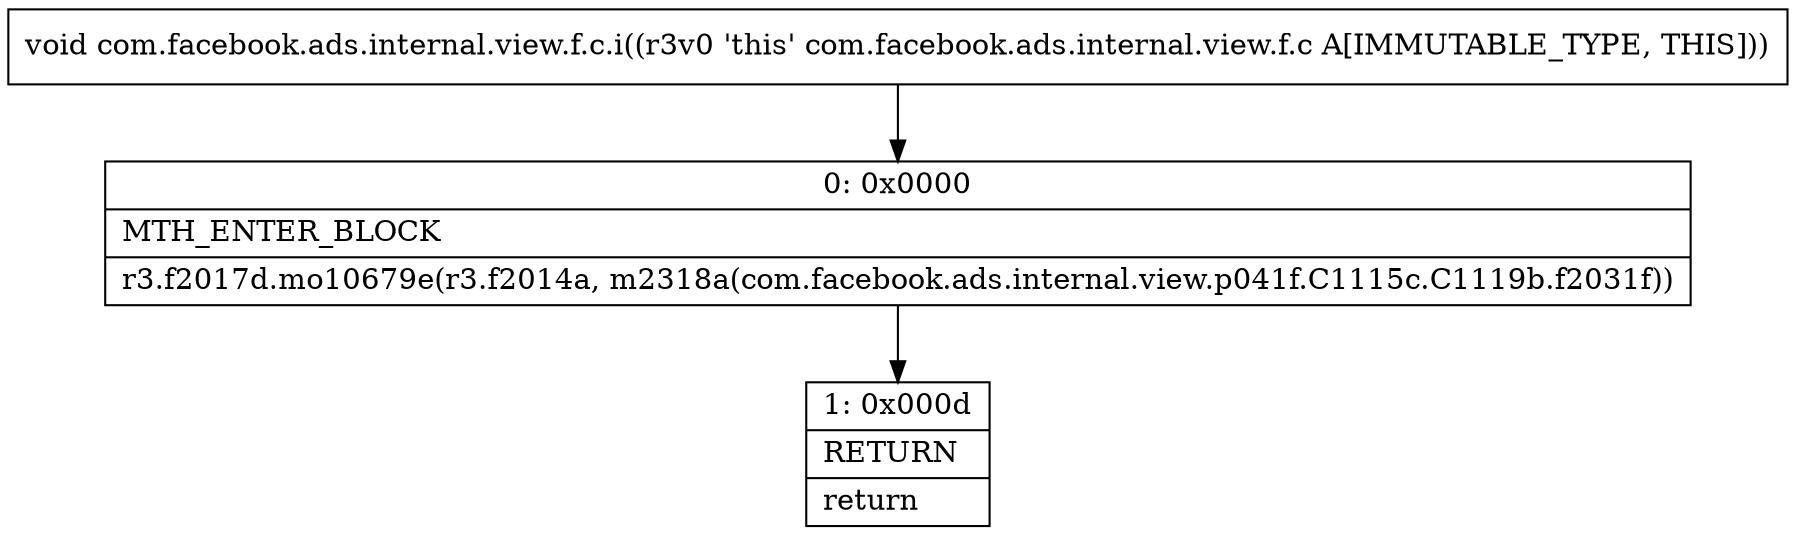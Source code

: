 digraph "CFG forcom.facebook.ads.internal.view.f.c.i()V" {
Node_0 [shape=record,label="{0\:\ 0x0000|MTH_ENTER_BLOCK\l|r3.f2017d.mo10679e(r3.f2014a, m2318a(com.facebook.ads.internal.view.p041f.C1115c.C1119b.f2031f))\l}"];
Node_1 [shape=record,label="{1\:\ 0x000d|RETURN\l|return\l}"];
MethodNode[shape=record,label="{void com.facebook.ads.internal.view.f.c.i((r3v0 'this' com.facebook.ads.internal.view.f.c A[IMMUTABLE_TYPE, THIS])) }"];
MethodNode -> Node_0;
Node_0 -> Node_1;
}

